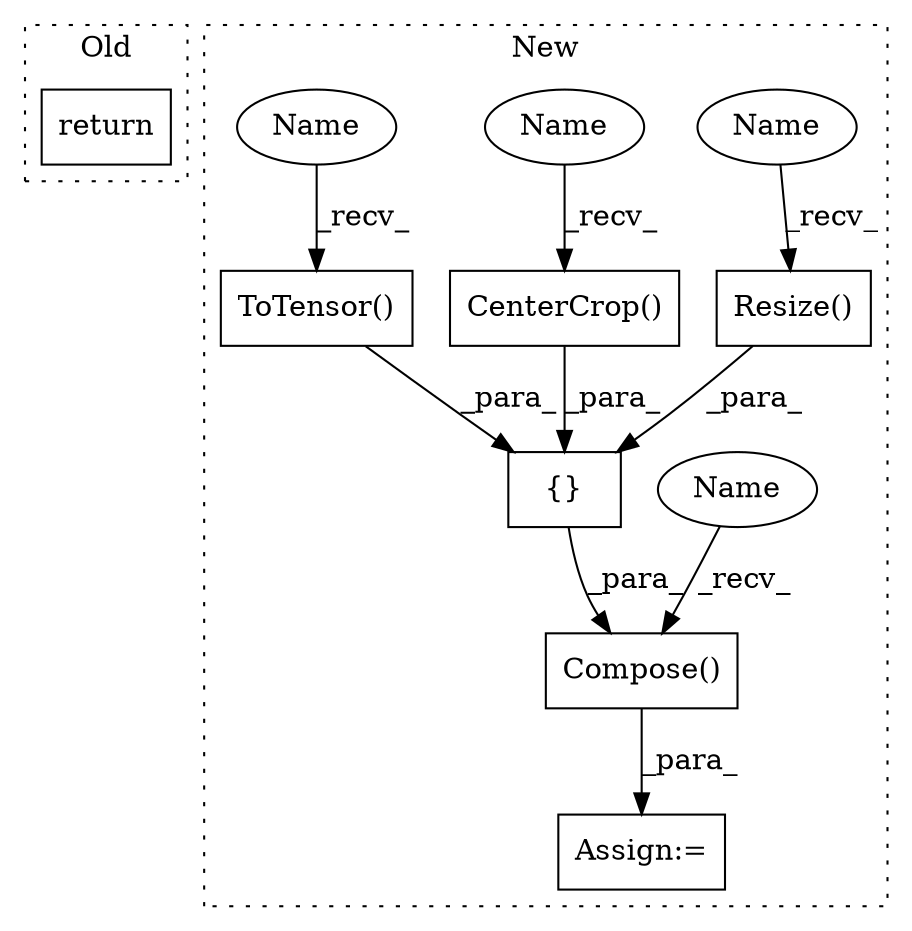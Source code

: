 digraph G {
subgraph cluster0 {
1 [label="return" a="93" s="174" l="7" shape="box"];
label = "Old";
style="dotted";
}
subgraph cluster1 {
2 [label="CenterCrop()" a="75" s="317,342" l="22,1" shape="box"];
3 [label="Assign:=" a="68" s="183" l="3" shape="box"];
4 [label="ToTensor()" a="75" s="361" l="21" shape="box"];
5 [label="{}" a="59" s="218,382" l="18,0" shape="box"];
6 [label="Resize()" a="75" s="277,298" l="18,1" shape="box"];
7 [label="Compose()" a="75" s="186,397" l="32,10" shape="box"];
8 [label="Name" a="87" s="277" l="10" shape="ellipse"];
9 [label="Name" a="87" s="317" l="10" shape="ellipse"];
10 [label="Name" a="87" s="186" l="10" shape="ellipse"];
11 [label="Name" a="87" s="361" l="10" shape="ellipse"];
label = "New";
style="dotted";
}
2 -> 5 [label="_para_"];
4 -> 5 [label="_para_"];
5 -> 7 [label="_para_"];
6 -> 5 [label="_para_"];
7 -> 3 [label="_para_"];
8 -> 6 [label="_recv_"];
9 -> 2 [label="_recv_"];
10 -> 7 [label="_recv_"];
11 -> 4 [label="_recv_"];
}